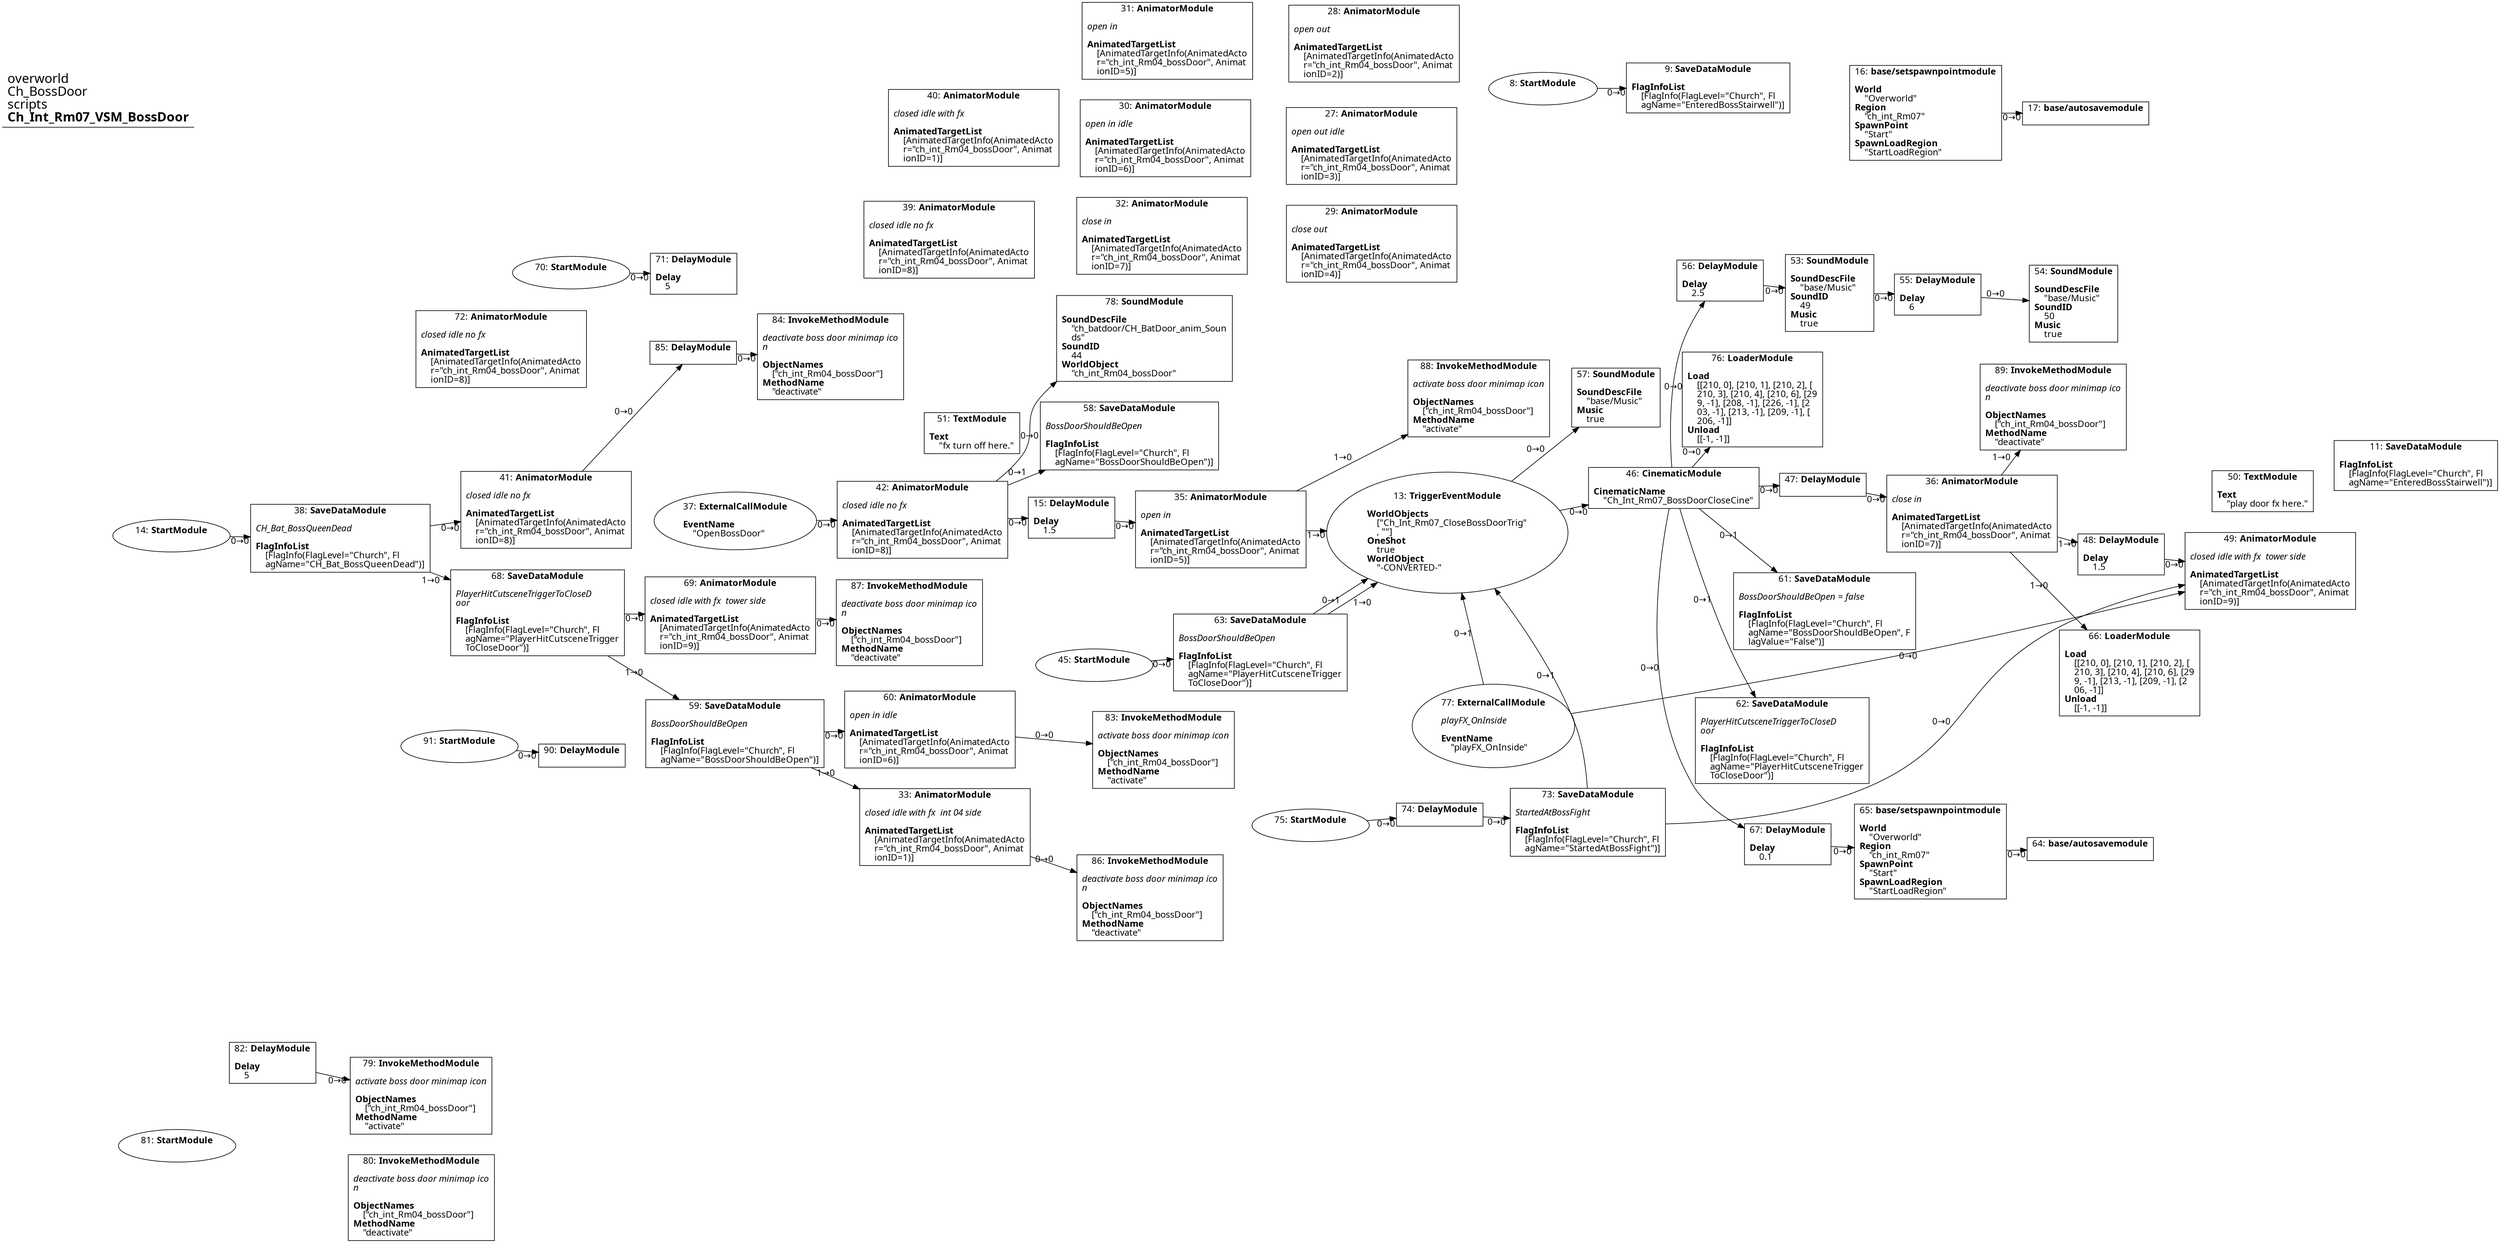 digraph {
    layout = fdp;
    overlap = prism;
    sep = "+16";
    splines = spline;

    node [ shape = box ];

    graph [ fontname = "Segoe UI" ];
    node [ fontname = "Segoe UI" ];
    edge [ fontname = "Segoe UI" ];

    8 [ label = <8: <b>StartModule</b><br/><br/>> ];
    8 [ shape = oval ]
    8 [ pos = "-0.46800002,0.822!" ];
    8 -> 9 [ label = "0→0" ];

    9 [ label = <9: <b>SaveDataModule</b><br/><br/><b>FlagInfoList</b><br align="left"/>    [FlagInfo(FlagLevel=&quot;Church&quot;, Fl<br align="left"/>    agName=&quot;EnteredBossStairwell&quot;)]<br align="left"/>> ];
    9 [ pos = "-0.29200003,0.822!" ];

    11 [ label = <11: <b>SaveDataModule</b><br/><br/><b>FlagInfoList</b><br align="left"/>    [FlagInfo(FlagLevel=&quot;Church&quot;, Fl<br align="left"/>    agName=&quot;EnteredBossStairwell&quot;)]<br align="left"/>> ];
    11 [ pos = "0.77400005,0.192!" ];

    13 [ label = <13: <b>TriggerEventModule</b><br/><br/><b>WorldObjects</b><br align="left"/>    [&quot;Ch_Int_Rm07_CloseBossDoorTrig&quot;<br align="left"/>    , &quot;&quot;]<br align="left"/><b>OneShot</b><br align="left"/>    true<br align="left"/><b>WorldObject</b><br align="left"/>    &quot;-CONVERTED-&quot;<br align="left"/>> ];
    13 [ shape = oval ]
    13 [ pos = "-0.625,0.056!" ];
    13 -> 46 [ label = "0→0" ];
    13 -> 57 [ label = "0→0" ];

    14 [ label = <14: <b>StartModule</b><br/><br/>> ];
    14 [ shape = oval ]
    14 [ pos = "-2.4280002,0.012!" ];
    14 -> 38 [ label = "0→0" ];

    15 [ label = <15: <b>DelayModule</b><br/><br/><b>Delay</b><br align="left"/>    1.5<br align="left"/>> ];
    15 [ pos = "-1.0840001,0.079!" ];
    15 -> 35 [ label = "0→0" ];

    16 [ label = <16: <b>base/setspawnpointmodule</b><br/><br/><b>World</b><br align="left"/>    &quot;Overworld&quot;<br align="left"/><b>Region</b><br align="left"/>    &quot;ch_int_Rm07&quot;<br align="left"/><b>SpawnPoint</b><br align="left"/>    &quot;Start&quot;<br align="left"/><b>SpawnLoadRegion</b><br align="left"/>    &quot;StartLoadRegion&quot;<br align="left"/>> ];
    16 [ pos = "0.41000003,0.86600006!" ];
    16 -> 17 [ label = "0→0" ];

    17 [ label = <17: <b>base/autosavemodule</b><br/><br/>> ];
    17 [ pos = "0.625,0.86600006!" ];

    27 [ label = <27: <b>AnimatorModule</b><br/><br/><i>open out idle<br align="left"/></i><br align="left"/><b>AnimatedTargetList</b><br align="left"/>    [AnimatedTargetInfo(AnimatedActo<br align="left"/>    r=&quot;ch_int_Rm04_bossDoor&quot;, Animat<br align="left"/>    ionID=3)]<br align="left"/>> ];
    27 [ pos = "-0.80300003,0.632!" ];

    28 [ label = <28: <b>AnimatorModule</b><br/><br/><i>open out<br align="left"/></i><br align="left"/><b>AnimatedTargetList</b><br align="left"/>    [AnimatedTargetInfo(AnimatedActo<br align="left"/>    r=&quot;ch_int_Rm04_bossDoor&quot;, Animat<br align="left"/>    ionID=2)]<br align="left"/>> ];
    28 [ pos = "-0.80200005,0.75600004!" ];

    29 [ label = <29: <b>AnimatorModule</b><br/><br/><i>close out<br align="left"/></i><br align="left"/><b>AnimatedTargetList</b><br align="left"/>    [AnimatedTargetInfo(AnimatedActo<br align="left"/>    r=&quot;ch_int_Rm04_bossDoor&quot;, Animat<br align="left"/>    ionID=4)]<br align="left"/>> ];
    29 [ pos = "-0.80300003,0.503!" ];

    30 [ label = <30: <b>AnimatorModule</b><br/><br/><i>open in idle<br align="left"/></i><br align="left"/><b>AnimatedTargetList</b><br align="left"/>    [AnimatedTargetInfo(AnimatedActo<br align="left"/>    r=&quot;ch_int_Rm04_bossDoor&quot;, Animat<br align="left"/>    ionID=6)]<br align="left"/>> ];
    30 [ pos = "-1.077,0.63100004!" ];

    31 [ label = <31: <b>AnimatorModule</b><br/><br/><i>open in<br align="left"/></i><br align="left"/><b>AnimatedTargetList</b><br align="left"/>    [AnimatedTargetInfo(AnimatedActo<br align="left"/>    r=&quot;ch_int_Rm04_bossDoor&quot;, Animat<br align="left"/>    ionID=5)]<br align="left"/>> ];
    31 [ pos = "-1.0760001,0.75500005!" ];

    32 [ label = <32: <b>AnimatorModule</b><br/><br/><i>close in<br align="left"/></i><br align="left"/><b>AnimatedTargetList</b><br align="left"/>    [AnimatedTargetInfo(AnimatedActo<br align="left"/>    r=&quot;ch_int_Rm04_bossDoor&quot;, Animat<br align="left"/>    ionID=7)]<br align="left"/>> ];
    32 [ pos = "-1.077,0.50200003!" ];

    33 [ label = <33: <b>AnimatorModule</b><br/><br/><i>closed idle with fx  int 04 side<br align="left"/></i><br align="left"/><b>AnimatedTargetList</b><br align="left"/>    [AnimatedTargetInfo(AnimatedActo<br align="left"/>    r=&quot;ch_int_Rm04_bossDoor&quot;, Animat<br align="left"/>    ionID=1)]<br align="left"/>> ];
    33 [ pos = "-1.299,-0.32700002!" ];
    33 -> 86 [ label = "0→0" ];

    35 [ label = <35: <b>AnimatorModule</b><br/><br/><i>open in<br align="left"/></i><br align="left"/><b>AnimatedTargetList</b><br align="left"/>    [AnimatedTargetInfo(AnimatedActo<br align="left"/>    r=&quot;ch_int_Rm04_bossDoor&quot;, Animat<br align="left"/>    ionID=5)]<br align="left"/>> ];
    35 [ pos = "-0.915,0.079!" ];
    35 -> 13 [ label = "1→0" ];
    35 -> 88 [ label = "1→0" ];

    36 [ label = <36: <b>AnimatorModule</b><br/><br/><i>close in<br align="left"/></i><br align="left"/><b>AnimatedTargetList</b><br align="left"/>    [AnimatedTargetInfo(AnimatedActo<br align="left"/>    r=&quot;ch_int_Rm04_bossDoor&quot;, Animat<br align="left"/>    ionID=7)]<br align="left"/>> ];
    36 [ pos = "0.124000005,0.056!" ];
    36 -> 48 [ label = "1→0" ];
    36 -> 66 [ label = "1→0" ];
    36 -> 89 [ label = "1→0" ];

    37 [ label = <37: <b>ExternalCallModule</b><br/><br/><b>EventName</b><br align="left"/>    &quot;OpenBossDoor&quot;<br align="left"/>> ];
    37 [ shape = oval ]
    37 [ pos = "-1.5780001,0.079!" ];
    37 -> 42 [ label = "0→0" ];

    38 [ label = <38: <b>SaveDataModule</b><br/><br/><i>CH_Bat_BossQueenDead<br align="left"/></i><br align="left"/><b>FlagInfoList</b><br align="left"/>    [FlagInfo(FlagLevel=&quot;Church&quot;, Fl<br align="left"/>    agName=&quot;CH_Bat_BossQueenDead&quot;)]<br align="left"/>> ];
    38 [ pos = "-2.2210002,0.012!" ];
    38 -> 41 [ label = "0→0" ];
    38 -> 68 [ label = "1→0" ];

    39 [ label = <39: <b>AnimatorModule</b><br/><br/><i>closed idle no fx<br align="left"/></i><br align="left"/><b>AnimatedTargetList</b><br align="left"/>    [AnimatedTargetInfo(AnimatedActo<br align="left"/>    r=&quot;ch_int_Rm04_bossDoor&quot;, Animat<br align="left"/>    ionID=8)]<br align="left"/>> ];
    39 [ pos = "-1.335,0.499!" ];

    40 [ label = <40: <b>AnimatorModule</b><br/><br/><i>closed idle with fx<br align="left"/></i><br align="left"/><b>AnimatedTargetList</b><br align="left"/>    [AnimatedTargetInfo(AnimatedActo<br align="left"/>    r=&quot;ch_int_Rm04_bossDoor&quot;, Animat<br align="left"/>    ionID=1)]<br align="left"/>> ];
    40 [ pos = "-1.335,0.66!" ];

    41 [ label = <41: <b>AnimatorModule</b><br/><br/><i>closed idle no fx<br align="left"/></i><br align="left"/><b>AnimatedTargetList</b><br align="left"/>    [AnimatedTargetInfo(AnimatedActo<br align="left"/>    r=&quot;ch_int_Rm04_bossDoor&quot;, Animat<br align="left"/>    ionID=8)]<br align="left"/>> ];
    41 [ pos = "-1.9530001,0.066!" ];
    41 -> 85 [ label = "0→0" ];

    42 [ label = <42: <b>AnimatorModule</b><br/><br/><i>closed idle no fx<br align="left"/></i><br align="left"/><b>AnimatedTargetList</b><br align="left"/>    [AnimatedTargetInfo(AnimatedActo<br align="left"/>    r=&quot;ch_int_Rm04_bossDoor&quot;, Animat<br align="left"/>    ionID=8)]<br align="left"/>> ];
    42 [ pos = "-1.3180001,0.079!" ];
    42 -> 15 [ label = "0→0" ];
    42 -> 58 [ label = "0→1" ];
    42 -> 78 [ label = "0→0" ];

    45 [ label = <45: <b>StartModule</b><br/><br/>> ];
    45 [ shape = oval ]
    45 [ pos = "-1.0940001,-0.106000006!" ];
    45 -> 63 [ label = "0→0" ];

    46 [ label = <46: <b>CinematicModule</b><br/><br/><b>CinematicName</b><br align="left"/>    &quot;Ch_Int_Rm07_BossDoorCloseCine&quot;<br align="left"/>> ];
    46 [ pos = "-0.34600002,0.056!" ];
    46 -> 47 [ label = "0→0" ];
    46 -> 56 [ label = "0→0" ];
    46 -> 61 [ label = "0→1" ];
    46 -> 62 [ label = "0→1" ];
    46 -> 67 [ label = "0→0" ];
    46 -> 76 [ label = "0→0" ];

    47 [ label = <47: <b>DelayModule</b><br/><br/>> ];
    47 [ pos = "-0.059000004,0.056!" ];
    47 -> 36 [ label = "0→0" ];

    48 [ label = <48: <b>DelayModule</b><br/><br/><b>Delay</b><br align="left"/>    1.5<br align="left"/>> ];
    48 [ pos = "0.33200002,0.033!" ];
    48 -> 49 [ label = "0→0" ];

    49 [ label = <49: <b>AnimatorModule</b><br/><br/><i>closed idle with fx  tower side<br align="left"/></i><br align="left"/><b>AnimatedTargetList</b><br align="left"/>    [AnimatedTargetInfo(AnimatedActo<br align="left"/>    r=&quot;ch_int_Rm04_bossDoor&quot;, Animat<br align="left"/>    ionID=9)]<br align="left"/>> ];
    49 [ pos = "0.48100004,0.033!" ];

    50 [ label = <50: <b>TextModule</b><br/><br/><b>Text</b><br align="left"/>    &quot;play door fx here.&quot;<br align="left"/>> ];
    50 [ pos = "0.48200002,0.12200001!" ];

    51 [ label = <51: <b>TextModule</b><br/><br/><b>Text</b><br align="left"/>    &quot;fx turn off here.&quot;<br align="left"/>> ];
    51 [ pos = "-1.317,0.17400001!" ];

    53 [ label = <53: <b>SoundModule</b><br/><br/><b>SoundDescFile</b><br align="left"/>    &quot;base/Music&quot;<br align="left"/><b>SoundID</b><br align="left"/>    49<br align="left"/><b>Music</b><br align="left"/>    true<br align="left"/>> ];
    53 [ pos = "0.12100001,0.41000003!" ];
    53 -> 55 [ label = "0→0" ];

    54 [ label = <54: <b>SoundModule</b><br/><br/><b>SoundDescFile</b><br align="left"/>    &quot;base/Music&quot;<br align="left"/><b>SoundID</b><br align="left"/>    50<br align="left"/><b>Music</b><br align="left"/>    true<br align="left"/>> ];
    54 [ pos = "0.47700003,0.41000003!" ];

    55 [ label = <55: <b>DelayModule</b><br/><br/><b>Delay</b><br align="left"/>    6<br align="left"/>> ];
    55 [ pos = "0.314,0.41000003!" ];
    55 -> 54 [ label = "0→0" ];

    56 [ label = <56: <b>DelayModule</b><br/><br/><b>Delay</b><br align="left"/>    2.5<br align="left"/>> ];
    56 [ pos = "-0.059000004,0.41000003!" ];
    56 -> 53 [ label = "0→0" ];

    57 [ label = <57: <b>SoundModule</b><br/><br/><b>SoundDescFile</b><br align="left"/>    &quot;base/Music&quot;<br align="left"/><b>Music</b><br align="left"/>    true<br align="left"/>> ];
    57 [ pos = "-0.347,0.208!" ];

    58 [ label = <58: <b>SaveDataModule</b><br/><br/><i>BossDoorShouldBeOpen<br align="left"/></i><br align="left"/><b>FlagInfoList</b><br align="left"/>    [FlagInfo(FlagLevel=&quot;Church&quot;, Fl<br align="left"/>    agName=&quot;BossDoorShouldBeOpen&quot;)]<br align="left"/>> ];
    58 [ pos = "-1.0840001,0.22100002!" ];

    59 [ label = <59: <b>SaveDataModule</b><br/><br/><i>BossDoorShouldBeOpen<br align="left"/></i><br align="left"/><b>FlagInfoList</b><br align="left"/>    [FlagInfo(FlagLevel=&quot;Church&quot;, Fl<br align="left"/>    agName=&quot;BossDoorShouldBeOpen&quot;)]<br align="left"/>> ];
    59 [ pos = "-1.5370001,-0.23!" ];
    59 -> 33 [ label = "1→0" ];
    59 -> 60 [ label = "0→0" ];

    60 [ label = <60: <b>AnimatorModule</b><br/><br/><i>open in idle<br align="left"/></i><br align="left"/><b>AnimatedTargetList</b><br align="left"/>    [AnimatedTargetInfo(AnimatedActo<br align="left"/>    r=&quot;ch_int_Rm04_bossDoor&quot;, Animat<br align="left"/>    ionID=6)]<br align="left"/>> ];
    60 [ pos = "-1.3010001,-0.19700001!" ];
    60 -> 83 [ label = "0→0" ];

    61 [ label = <61: <b>SaveDataModule</b><br/><br/><i>BossDoorShouldBeOpen = false<br align="left"/></i><br align="left"/><b>FlagInfoList</b><br align="left"/>    [FlagInfo(FlagLevel=&quot;Church&quot;, Fl<br align="left"/>    agName=&quot;BossDoorShouldBeOpen&quot;, F<br align="left"/>    lagValue=&quot;False&quot;)]<br align="left"/>> ];
    61 [ pos = "-0.075,-0.13000001!" ];

    62 [ label = <62: <b>SaveDataModule</b><br/><br/><i>PlayerHitCutsceneTriggerToCloseD<br align="left"/>oor<br align="left"/></i><br align="left"/><b>FlagInfoList</b><br align="left"/>    [FlagInfo(FlagLevel=&quot;Church&quot;, Fl<br align="left"/>    agName=&quot;PlayerHitCutsceneTrigger<br align="left"/>    ToCloseDoor&quot;)]<br align="left"/>> ];
    62 [ pos = "-0.075,-0.286!" ];

    63 [ label = <63: <b>SaveDataModule</b><br/><br/><i>BossDoorShouldBeOpen<br align="left"/></i><br align="left"/><b>FlagInfoList</b><br align="left"/>    [FlagInfo(FlagLevel=&quot;Church&quot;, Fl<br align="left"/>    agName=&quot;PlayerHitCutsceneTrigger<br align="left"/>    ToCloseDoor&quot;)]<br align="left"/>> ];
    63 [ pos = "-0.90700006,-0.106000006!" ];
    63 -> 13 [ label = "0→1" ];
    63 -> 13 [ label = "1→0" ];

    64 [ label = <64: <b>base/autosavemodule</b><br/><br/>> ];
    64 [ pos = "0.291,-0.45000002!" ];

    65 [ label = <65: <b>base/setspawnpointmodule</b><br/><br/><b>World</b><br align="left"/>    &quot;Overworld&quot;<br align="left"/><b>Region</b><br align="left"/>    &quot;ch_int_Rm07&quot;<br align="left"/><b>SpawnPoint</b><br align="left"/>    &quot;Start&quot;<br align="left"/><b>SpawnLoadRegion</b><br align="left"/>    &quot;StartLoadRegion&quot;<br align="left"/>> ];
    65 [ pos = "0.09900001,-0.45000002!" ];
    65 -> 64 [ label = "0→0" ];

    66 [ label = <66: <b>LoaderModule</b><br/><br/><b>Load</b><br align="left"/>    [[210, 0], [210, 1], [210, 2], [<br align="left"/>    210, 3], [210, 4], [210, 6], [29<br align="left"/>    9, -1], [213, -1], [209, -1], [2<br align="left"/>    06, -1]]<br align="left"/><b>Unload</b><br align="left"/>    [[-1, -1]]<br align="left"/>> ];
    66 [ pos = "0.333,-0.15100001!" ];

    67 [ label = <67: <b>DelayModule</b><br/><br/><b>Delay</b><br align="left"/>    0.1<br align="left"/>> ];
    67 [ pos = "-0.079,-0.45000002!" ];
    67 -> 65 [ label = "0→0" ];

    68 [ label = <68: <b>SaveDataModule</b><br/><br/><i>PlayerHitCutsceneTriggerToCloseD<br align="left"/>oor<br align="left"/></i><br align="left"/><b>FlagInfoList</b><br align="left"/>    [FlagInfo(FlagLevel=&quot;Church&quot;, Fl<br align="left"/>    agName=&quot;PlayerHitCutsceneTrigger<br align="left"/>    ToCloseDoor&quot;)]<br align="left"/>> ];
    68 [ pos = "-1.9540001,-0.075!" ];
    68 -> 59 [ label = "1→0" ];
    68 -> 69 [ label = "0→0" ];

    69 [ label = <69: <b>AnimatorModule</b><br/><br/><i>closed idle with fx  tower side<br align="left"/></i><br align="left"/><b>AnimatedTargetList</b><br align="left"/>    [AnimatedTargetInfo(AnimatedActo<br align="left"/>    r=&quot;ch_int_Rm04_bossDoor&quot;, Animat<br align="left"/>    ionID=9)]<br align="left"/>> ];
    69 [ pos = "-1.6040001,-0.074!" ];
    69 -> 87 [ label = "0→0" ];

    70 [ label = <70: <b>StartModule</b><br/><br/>> ];
    70 [ shape = oval ]
    70 [ pos = "-2.252,0.544!" ];
    70 -> 71 [ label = "0→0" ];

    71 [ label = <71: <b>DelayModule</b><br/><br/><b>Delay</b><br align="left"/>    5<br align="left"/>> ];
    71 [ pos = "-2.048,0.54300004!" ];

    72 [ label = <72: <b>AnimatorModule</b><br/><br/><i>closed idle no fx<br align="left"/></i><br align="left"/><b>AnimatedTargetList</b><br align="left"/>    [AnimatedTargetInfo(AnimatedActo<br align="left"/>    r=&quot;ch_int_Rm04_bossDoor&quot;, Animat<br align="left"/>    ionID=8)]<br align="left"/>> ];
    72 [ pos = "-2.341,0.4!" ];

    73 [ label = <73: <b>SaveDataModule</b><br/><br/><i>StartedAtBossFight<br align="left"/></i><br align="left"/><b>FlagInfoList</b><br align="left"/>    [FlagInfo(FlagLevel=&quot;Church&quot;, Fl<br align="left"/>    agName=&quot;StartedAtBossFight&quot;)]<br align="left"/>> ];
    73 [ pos = "-0.60300004,-0.34600002!" ];
    73 -> 49 [ label = "0→0" ];
    73 -> 13 [ label = "0→1" ];

    74 [ label = <74: <b>DelayModule</b><br/><br/>> ];
    74 [ pos = "-0.744,-0.34600002!" ];
    74 -> 73 [ label = "0→0" ];

    75 [ label = <75: <b>StartModule</b><br/><br/>> ];
    75 [ shape = oval ]
    75 [ pos = "-0.93000007,-0.34600002!" ];
    75 -> 74 [ label = "0→0" ];

    76 [ label = <76: <b>LoaderModule</b><br/><br/><b>Load</b><br align="left"/>    [[210, 0], [210, 1], [210, 2], [<br align="left"/>    210, 3], [210, 4], [210, 6], [29<br align="left"/>    9, -1], [208, -1], [226, -1], [2<br align="left"/>    03, -1], [213, -1], [209, -1], [<br align="left"/>    206, -1]]<br align="left"/><b>Unload</b><br align="left"/>    [[-1, -1]]<br align="left"/>> ];
    76 [ pos = "-0.059000004,0.18400002!" ];

    77 [ label = <77: <b>ExternalCallModule</b><br/><br/><i>playFX_OnInside<br align="left"/></i><br align="left"/><b>EventName</b><br align="left"/>    &quot;playFX_OnInside&quot;<br align="left"/>> ];
    77 [ shape = oval ]
    77 [ pos = "-0.66800004,-0.266!" ];
    77 -> 13 [ label = "0→1" ];
    77 -> 49 [ label = "0→0" ];

    78 [ label = <78: <b>SoundModule</b><br/><br/><b>SoundDescFile</b><br align="left"/>    &quot;ch_batdoor/CH_BatDoor_anim_Soun<br align="left"/>    ds&quot;<br align="left"/><b>SoundID</b><br align="left"/>    44<br align="left"/><b>WorldObject</b><br align="left"/>    &quot;ch_int_Rm04_bossDoor&quot;<br align="left"/>> ];
    78 [ pos = "-1.0860001,0.379!" ];

    79 [ label = <79: <b>InvokeMethodModule</b><br/><br/><i>activate boss door minimap icon<br align="left"/></i><br align="left"/><b>ObjectNames</b><br align="left"/>    [&quot;ch_int_Rm04_bossDoor&quot;]<br align="left"/><b>MethodName</b><br align="left"/>    &quot;activate&quot;<br align="left"/>> ];
    79 [ pos = "-2.605,-1.105!" ];

    80 [ label = <80: <b>InvokeMethodModule</b><br/><br/><i>deactivate boss door minimap ico<br align="left"/>n<br align="left"/></i><br align="left"/><b>ObjectNames</b><br align="left"/>    [&quot;ch_int_Rm04_bossDoor&quot;]<br align="left"/><b>MethodName</b><br align="left"/>    &quot;deactivate&quot;<br align="left"/>> ];
    80 [ pos = "-2.605,-1.2700001!" ];

    81 [ label = <81: <b>StartModule</b><br/><br/>> ];
    81 [ shape = oval ]
    81 [ pos = "-3.0640001,-1.194!" ];

    82 [ label = <82: <b>DelayModule</b><br/><br/><b>Delay</b><br align="left"/>    5<br align="left"/>> ];
    82 [ pos = "-2.874,-1.0370001!" ];
    82 -> 79 [ label = "0→0" ];

    83 [ label = <83: <b>InvokeMethodModule</b><br/><br/><i>activate boss door minimap icon<br align="left"/></i><br align="left"/><b>ObjectNames</b><br align="left"/>    [&quot;ch_int_Rm04_bossDoor&quot;]<br align="left"/><b>MethodName</b><br align="left"/>    &quot;activate&quot;<br align="left"/>> ];
    83 [ pos = "-1.0830001,-0.25!" ];

    84 [ label = <84: <b>InvokeMethodModule</b><br/><br/><i>deactivate boss door minimap ico<br align="left"/>n<br align="left"/></i><br align="left"/><b>ObjectNames</b><br align="left"/>    [&quot;ch_int_Rm04_bossDoor&quot;]<br align="left"/><b>MethodName</b><br align="left"/>    &quot;deactivate&quot;<br align="left"/>> ];
    84 [ pos = "-1.547,0.284!" ];

    85 [ label = <85: <b>DelayModule</b><br/><br/>> ];
    85 [ pos = "-1.7260001,0.284!" ];
    85 -> 84 [ label = "0→0" ];

    86 [ label = <86: <b>InvokeMethodModule</b><br/><br/><i>deactivate boss door minimap ico<br align="left"/>n<br align="left"/></i><br align="left"/><b>ObjectNames</b><br align="left"/>    [&quot;ch_int_Rm04_bossDoor&quot;]<br align="left"/><b>MethodName</b><br align="left"/>    &quot;deactivate&quot;<br align="left"/>> ];
    86 [ pos = "-1.105,-0.43800002!" ];

    87 [ label = <87: <b>InvokeMethodModule</b><br/><br/><i>deactivate boss door minimap ico<br align="left"/>n<br align="left"/></i><br align="left"/><b>ObjectNames</b><br align="left"/>    [&quot;ch_int_Rm04_bossDoor&quot;]<br align="left"/><b>MethodName</b><br align="left"/>    &quot;deactivate&quot;<br align="left"/>> ];
    87 [ pos = "-1.3490001,-0.053000003!" ];

    88 [ label = <88: <b>InvokeMethodModule</b><br/><br/><i>activate boss door minimap icon<br align="left"/></i><br align="left"/><b>ObjectNames</b><br align="left"/>    [&quot;ch_int_Rm04_bossDoor&quot;]<br align="left"/><b>MethodName</b><br align="left"/>    &quot;activate&quot;<br align="left"/>> ];
    88 [ pos = "-0.63600004,0.22900002!" ];

    89 [ label = <89: <b>InvokeMethodModule</b><br/><br/><i>deactivate boss door minimap ico<br align="left"/>n<br align="left"/></i><br align="left"/><b>ObjectNames</b><br align="left"/>    [&quot;ch_int_Rm04_bossDoor&quot;]<br align="left"/><b>MethodName</b><br align="left"/>    &quot;deactivate&quot;<br align="left"/>> ];
    89 [ pos = "0.321,0.21300001!" ];

    90 [ label = <90: <b>DelayModule</b><br/><br/>> ];
    90 [ pos = "-2.0110002,-0.36100003!" ];

    91 [ label = <91: <b>StartModule</b><br/><br/>> ];
    91 [ shape = oval ]
    91 [ pos = "-2.2380002,-0.358!" ];
    91 -> 90 [ label = "0→0" ];

    title [ pos = "-3.065,0.86700004!" ];
    title [ shape = underline ];
    title [ label = <<font point-size="20">overworld<br align="left"/>Ch_BossDoor<br align="left"/>scripts<br align="left"/><b>Ch_Int_Rm07_VSM_BossDoor</b><br align="left"/></font>> ];
}

